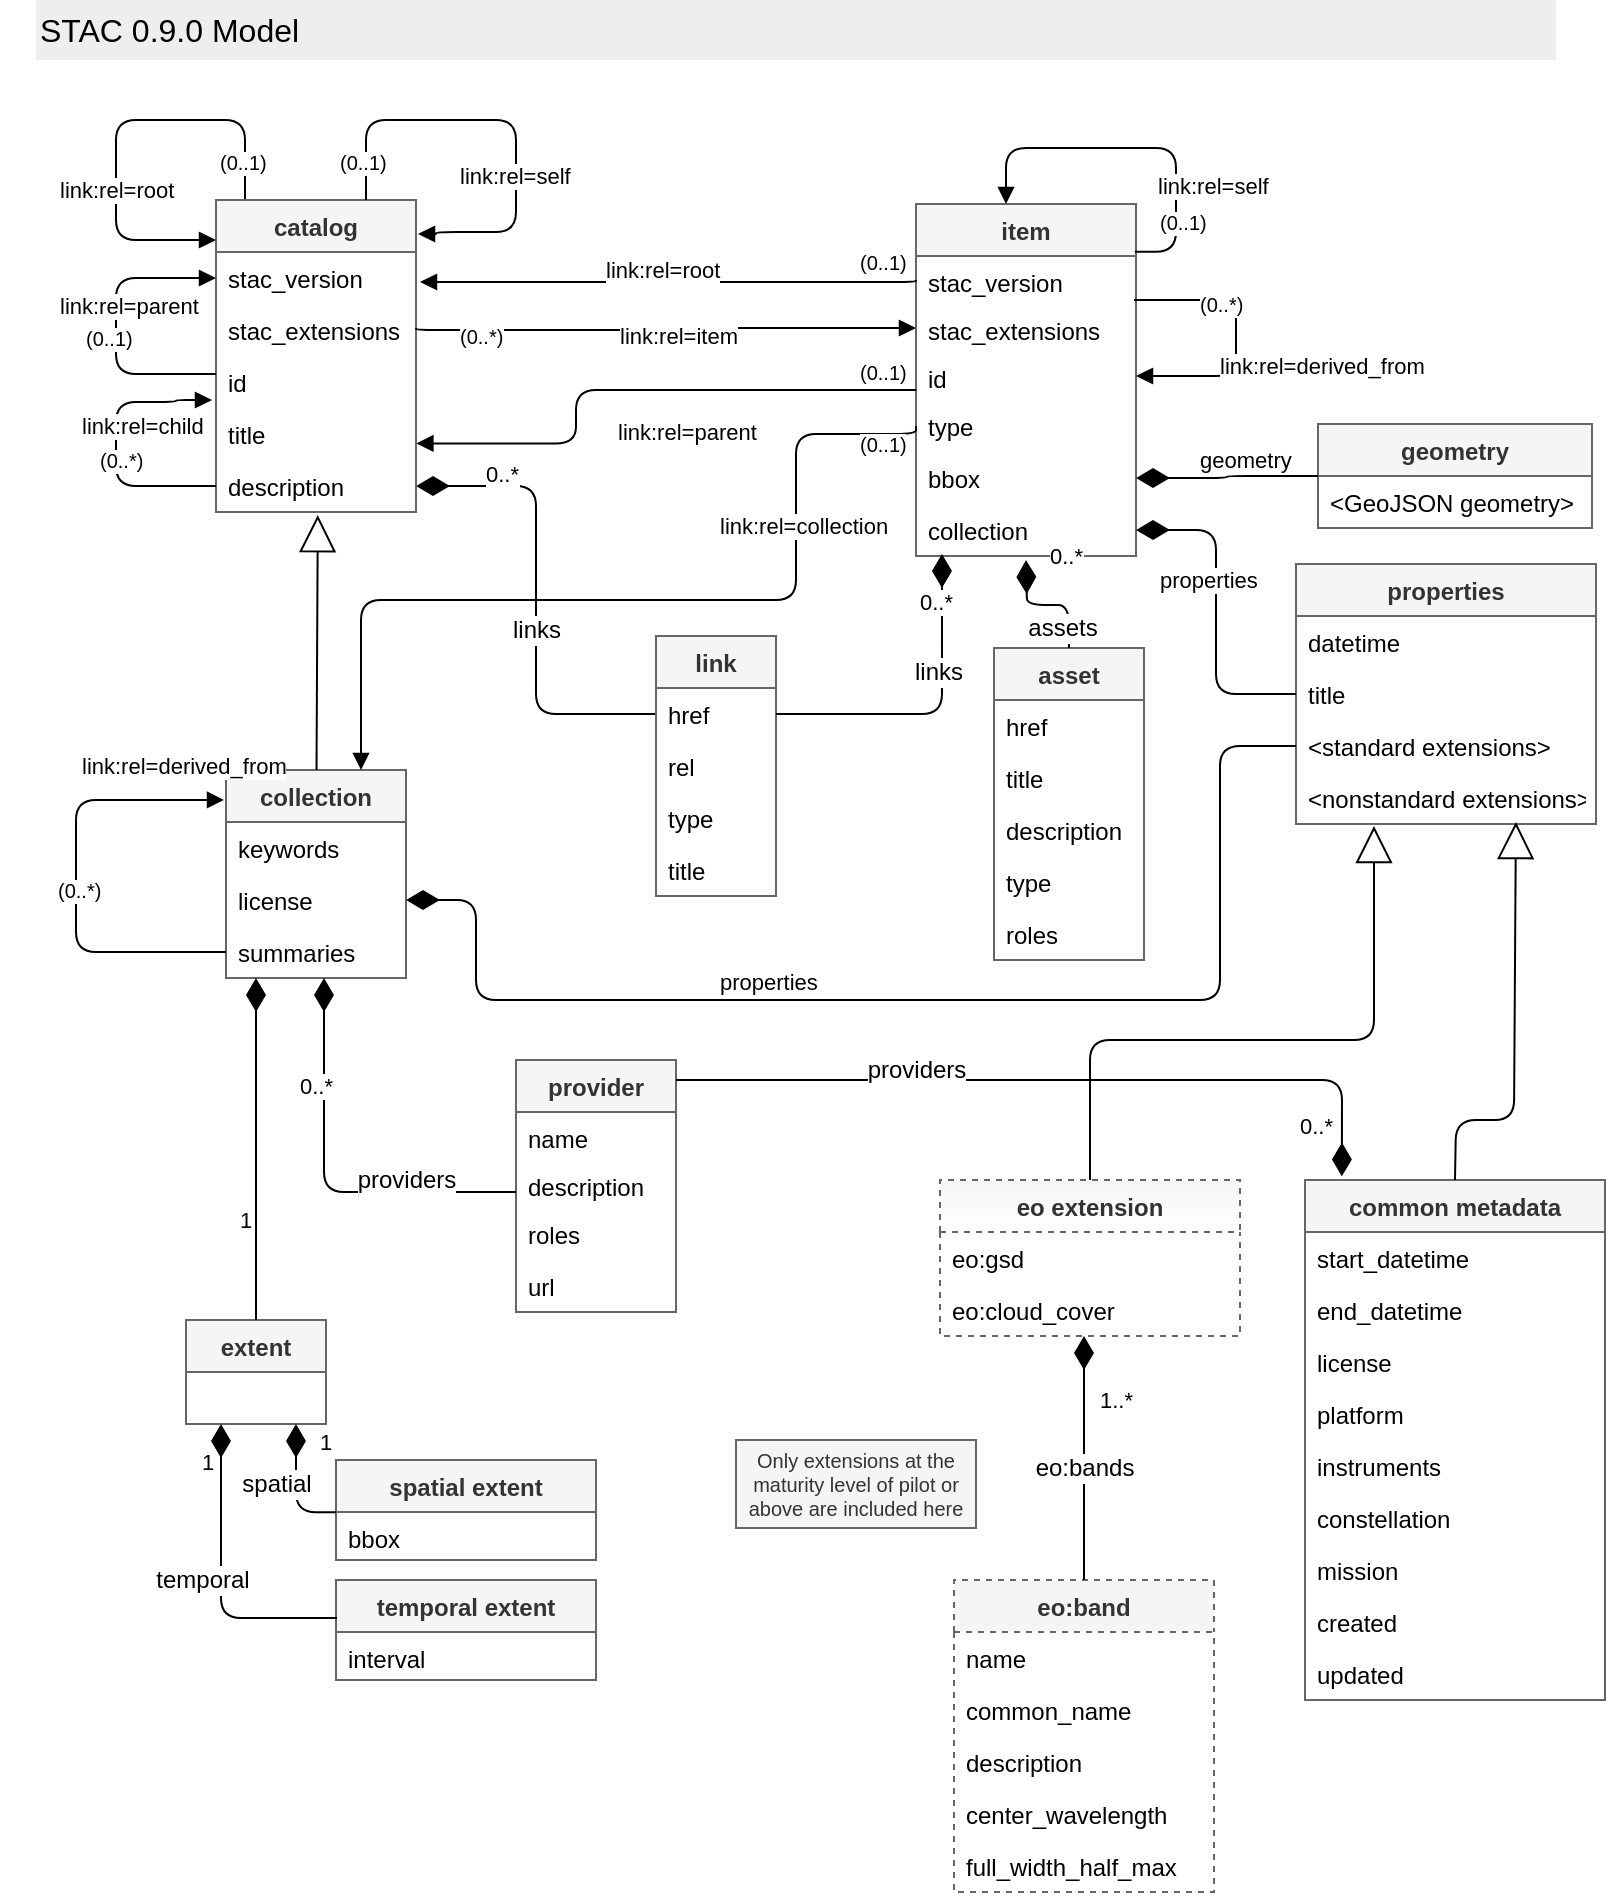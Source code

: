 <mxfile version="12.6.5" type="device"><diagram id="TgNYBds_Jc586sA2aelI" name="STAC 0.7.0"><mxGraphModel dx="754" dy="488" grid="1" gridSize="10" guides="1" tooltips="1" connect="1" arrows="1" fold="1" page="1" pageScale="1" pageWidth="850" pageHeight="1100" math="0" shadow="0"><root><mxCell id="0"/><mxCell id="1" parent="0"/><mxCell id="HuIY_T6q2gdL-3AHE3MU-117" value="0..*" style="endArrow=none;html=1;endSize=12;startArrow=diamondThin;startSize=14;startFill=1;edgeStyle=orthogonalEdgeStyle;align=left;verticalAlign=bottom;entryX=0;entryY=0.5;entryDx=0;entryDy=0;endFill=0;" parent="1" source="HuIY_T6q2gdL-3AHE3MU-6" target="HuIY_T6q2gdL-3AHE3MU-25" edge="1"><mxGeometry x="-0.721" y="-3" relative="1" as="geometry"><mxPoint x="230.0" y="309" as="sourcePoint"/><mxPoint x="460.238" y="433.19" as="targetPoint"/><mxPoint as="offset"/></mxGeometry></mxCell><mxCell id="HuIY_T6q2gdL-3AHE3MU-118" value="links" style="text;html=1;resizable=0;points=[];align=center;verticalAlign=middle;labelBackgroundColor=#ffffff;" parent="HuIY_T6q2gdL-3AHE3MU-117" vertex="1" connectable="0"><mxGeometry x="0.052" y="-6" relative="1" as="geometry"><mxPoint x="6" y="9" as="offset"/></mxGeometry></mxCell><mxCell id="HuIY_T6q2gdL-3AHE3MU-1" value="catalog" style="swimlane;fontStyle=1;childLayout=stackLayout;horizontal=1;startSize=26;fillColor=#f5f5f5;horizontalStack=0;resizeParent=1;resizeParentMax=0;resizeLast=0;collapsible=1;marginBottom=0;strokeColor=#666666;fontColor=#333333;" parent="1" vertex="1"><mxGeometry x="130" y="140" width="100" height="156" as="geometry"/></mxCell><mxCell id="HuIY_T6q2gdL-3AHE3MU-2" value="stac_version&#10;&#10;" style="text;strokeColor=none;fillColor=none;align=left;verticalAlign=top;spacingLeft=4;spacingRight=4;overflow=hidden;rotatable=0;points=[[0,0.5],[1,0.5]];portConstraint=eastwest;" parent="HuIY_T6q2gdL-3AHE3MU-1" vertex="1"><mxGeometry y="26" width="100" height="26" as="geometry"/></mxCell><mxCell id="w-6F14PSl8d6ZXv00X2M-13" value="stac_extensions" style="text;strokeColor=none;fillColor=none;align=left;verticalAlign=top;spacingLeft=4;spacingRight=4;overflow=hidden;rotatable=0;points=[[0,0.5],[1,0.5]];portConstraint=eastwest;" parent="HuIY_T6q2gdL-3AHE3MU-1" vertex="1"><mxGeometry y="52" width="100" height="26" as="geometry"/></mxCell><mxCell id="HuIY_T6q2gdL-3AHE3MU-3" value="id" style="text;strokeColor=none;fillColor=none;align=left;verticalAlign=top;spacingLeft=4;spacingRight=4;overflow=hidden;rotatable=0;points=[[0,0.5],[1,0.5]];portConstraint=eastwest;" parent="HuIY_T6q2gdL-3AHE3MU-1" vertex="1"><mxGeometry y="78" width="100" height="26" as="geometry"/></mxCell><mxCell id="HuIY_T6q2gdL-3AHE3MU-5" value="title" style="text;strokeColor=none;fillColor=none;align=left;verticalAlign=top;spacingLeft=4;spacingRight=4;overflow=hidden;rotatable=0;points=[[0,0.5],[1,0.5]];portConstraint=eastwest;" parent="HuIY_T6q2gdL-3AHE3MU-1" vertex="1"><mxGeometry y="104" width="100" height="26" as="geometry"/></mxCell><mxCell id="HuIY_T6q2gdL-3AHE3MU-6" value="description" style="text;strokeColor=none;fillColor=none;align=left;verticalAlign=top;spacingLeft=4;spacingRight=4;overflow=hidden;rotatable=0;points=[[0,0.5],[1,0.5]];portConstraint=eastwest;" parent="HuIY_T6q2gdL-3AHE3MU-1" vertex="1"><mxGeometry y="130" width="100" height="26" as="geometry"/></mxCell><mxCell id="HuIY_T6q2gdL-3AHE3MU-95" value="link:rel=root" style="endArrow=block;endFill=1;html=1;edgeStyle=orthogonalEdgeStyle;align=left;verticalAlign=top;exitX=0.145;exitY=-0.003;exitDx=0;exitDy=0;exitPerimeter=0;" parent="HuIY_T6q2gdL-3AHE3MU-1" source="HuIY_T6q2gdL-3AHE3MU-1" edge="1"><mxGeometry x="0.178" y="-30" relative="1" as="geometry"><mxPoint x="454.833" y="204.667" as="sourcePoint"/><mxPoint y="20" as="targetPoint"/><Array as="points"><mxPoint x="15" y="-40"/><mxPoint x="-50" y="-40"/><mxPoint x="-50" y="20"/></Array><mxPoint as="offset"/></mxGeometry></mxCell><mxCell id="HuIY_T6q2gdL-3AHE3MU-96" value="(0..1)" style="resizable=0;html=1;align=left;verticalAlign=bottom;labelBackgroundColor=#ffffff;fontSize=10;" parent="HuIY_T6q2gdL-3AHE3MU-95" connectable="0" vertex="1"><mxGeometry x="-1" relative="1" as="geometry"><mxPoint x="-15" y="-10.5" as="offset"/></mxGeometry></mxCell><mxCell id="HuIY_T6q2gdL-3AHE3MU-100" value="link:rel=child" style="endArrow=block;endFill=1;html=1;edgeStyle=orthogonalEdgeStyle;align=left;verticalAlign=top;exitX=0;exitY=0.5;exitDx=0;exitDy=0;" parent="HuIY_T6q2gdL-3AHE3MU-1" source="HuIY_T6q2gdL-3AHE3MU-6" edge="1"><mxGeometry x="0.313" y="20" relative="1" as="geometry"><mxPoint x="-0.048" y="169" as="sourcePoint"/><mxPoint x="-2" y="100" as="targetPoint"/><Array as="points"><mxPoint x="-50" y="143"/><mxPoint x="-50" y="101"/><mxPoint x="-20" y="101"/></Array><mxPoint x="-20" y="19" as="offset"/></mxGeometry></mxCell><mxCell id="HuIY_T6q2gdL-3AHE3MU-101" value="(0..*)" style="resizable=0;html=1;align=left;verticalAlign=bottom;labelBackgroundColor=#ffffff;fontSize=10;" parent="HuIY_T6q2gdL-3AHE3MU-100" connectable="0" vertex="1"><mxGeometry x="-1" relative="1" as="geometry"><mxPoint x="-59.95" y="-4.81" as="offset"/></mxGeometry></mxCell><mxCell id="HuIY_T6q2gdL-3AHE3MU-102" value="link:rel=parent" style="endArrow=block;endFill=1;html=1;edgeStyle=orthogonalEdgeStyle;align=left;verticalAlign=top;entryX=0;entryY=0.5;entryDx=0;entryDy=0;" parent="HuIY_T6q2gdL-3AHE3MU-1" target="HuIY_T6q2gdL-3AHE3MU-2" edge="1"><mxGeometry x="0.311" y="30" relative="1" as="geometry"><mxPoint y="87" as="sourcePoint"/><mxPoint x="138.81" y="280" as="targetPoint"/><Array as="points"><mxPoint x="-3" y="87"/><mxPoint x="-50" y="87"/><mxPoint x="-50" y="39"/></Array><mxPoint as="offset"/></mxGeometry></mxCell><mxCell id="HuIY_T6q2gdL-3AHE3MU-103" value="(0..1)" style="resizable=0;html=1;align=left;verticalAlign=bottom;labelBackgroundColor=#ffffff;fontSize=10;" parent="HuIY_T6q2gdL-3AHE3MU-102" connectable="0" vertex="1"><mxGeometry x="-1" relative="1" as="geometry"><mxPoint x="-67" y="-9.1" as="offset"/></mxGeometry></mxCell><mxCell id="HuIY_T6q2gdL-3AHE3MU-7" value="item" style="swimlane;fontStyle=1;childLayout=stackLayout;horizontal=1;startSize=26;fillColor=#f5f5f5;horizontalStack=0;resizeParent=1;resizeParentMax=0;resizeLast=0;collapsible=1;marginBottom=0;strokeColor=#666666;fontColor=#333333;" parent="1" vertex="1"><mxGeometry x="480" y="142" width="110" height="176" as="geometry"><mxRectangle x="470" y="118" width="60" height="26" as="alternateBounds"/></mxGeometry></mxCell><mxCell id="HuIY_T6q2gdL-3AHE3MU-8" value="stac_version" style="text;strokeColor=none;fillColor=none;align=left;verticalAlign=top;spacingLeft=4;spacingRight=4;overflow=hidden;rotatable=0;points=[[0,0.5],[1,0.5]];portConstraint=eastwest;" parent="HuIY_T6q2gdL-3AHE3MU-7" vertex="1"><mxGeometry y="26" width="110" height="24" as="geometry"/></mxCell><mxCell id="w-6F14PSl8d6ZXv00X2M-2" value="stac_extensions" style="text;strokeColor=none;fillColor=none;align=left;verticalAlign=top;spacingLeft=4;spacingRight=4;overflow=hidden;rotatable=0;points=[[0,0.5],[1,0.5]];portConstraint=eastwest;" parent="HuIY_T6q2gdL-3AHE3MU-7" vertex="1"><mxGeometry y="50" width="110" height="24" as="geometry"/></mxCell><mxCell id="w-6F14PSl8d6ZXv00X2M-1" value="id" style="text;strokeColor=none;fillColor=none;align=left;verticalAlign=top;spacingLeft=4;spacingRight=4;overflow=hidden;rotatable=0;points=[[0,0.5],[1,0.5]];portConstraint=eastwest;" parent="HuIY_T6q2gdL-3AHE3MU-7" vertex="1"><mxGeometry y="74" width="110" height="24" as="geometry"/></mxCell><mxCell id="HuIY_T6q2gdL-3AHE3MU-48" value="link:rel=self" style="endArrow=block;endFill=1;html=1;edgeStyle=orthogonalEdgeStyle;align=left;verticalAlign=top;exitX=0.995;exitY=-0.087;exitDx=0;exitDy=0;exitPerimeter=0;" parent="HuIY_T6q2gdL-3AHE3MU-7" source="HuIY_T6q2gdL-3AHE3MU-8" edge="1"><mxGeometry x="-0.107" y="6" relative="1" as="geometry"><mxPoint x="140" y="72" as="sourcePoint"/><mxPoint x="45" as="targetPoint"/><Array as="points"><mxPoint x="130" y="24"/><mxPoint x="130" y="-28"/><mxPoint x="45" y="-28"/></Array><mxPoint as="offset"/></mxGeometry></mxCell><mxCell id="HuIY_T6q2gdL-3AHE3MU-49" value="(0..1)" style="resizable=0;html=1;align=left;verticalAlign=bottom;labelBackgroundColor=#ffffff;fontSize=10;" parent="HuIY_T6q2gdL-3AHE3MU-48" connectable="0" vertex="1"><mxGeometry x="-1" relative="1" as="geometry"><mxPoint x="11" y="-6" as="offset"/></mxGeometry></mxCell><mxCell id="HuIY_T6q2gdL-3AHE3MU-9" value="type" style="text;strokeColor=none;fillColor=none;align=left;verticalAlign=top;spacingLeft=4;spacingRight=4;overflow=hidden;rotatable=0;points=[[0,0.5],[1,0.5]];portConstraint=eastwest;" parent="HuIY_T6q2gdL-3AHE3MU-7" vertex="1"><mxGeometry y="98" width="110" height="26" as="geometry"/></mxCell><mxCell id="HuIY_T6q2gdL-3AHE3MU-11" value="bbox" style="text;strokeColor=none;fillColor=none;align=left;verticalAlign=top;spacingLeft=4;spacingRight=4;overflow=hidden;rotatable=0;points=[[0,0.5],[1,0.5]];portConstraint=eastwest;" parent="HuIY_T6q2gdL-3AHE3MU-7" vertex="1"><mxGeometry y="124" width="110" height="26" as="geometry"/></mxCell><mxCell id="HuIY_T6q2gdL-3AHE3MU-10" value="collection" style="text;strokeColor=none;fillColor=none;align=left;verticalAlign=top;spacingLeft=4;spacingRight=4;overflow=hidden;rotatable=0;points=[[0,0.5],[1,0.5]];portConstraint=eastwest;" parent="HuIY_T6q2gdL-3AHE3MU-7" vertex="1"><mxGeometry y="150" width="110" height="26" as="geometry"/></mxCell><mxCell id="HuIY_T6q2gdL-3AHE3MU-62" value="link:rel=derived_from" style="endArrow=block;endFill=1;html=1;edgeStyle=orthogonalEdgeStyle;align=left;verticalAlign=top;entryX=1;entryY=0.5;entryDx=0;entryDy=0;" parent="HuIY_T6q2gdL-3AHE3MU-7" target="w-6F14PSl8d6ZXv00X2M-1" edge="1"><mxGeometry x="0.022" y="-10" relative="1" as="geometry"><mxPoint x="109" y="48" as="sourcePoint"/><mxPoint x="110" y="115" as="targetPoint"/><Array as="points"><mxPoint x="160" y="48"/><mxPoint x="160" y="86"/></Array><mxPoint as="offset"/></mxGeometry></mxCell><mxCell id="HuIY_T6q2gdL-3AHE3MU-63" value="(0..*)" style="resizable=0;html=1;align=left;verticalAlign=bottom;labelBackgroundColor=#ffffff;fontSize=10;" parent="HuIY_T6q2gdL-3AHE3MU-62" connectable="0" vertex="1"><mxGeometry x="-1" relative="1" as="geometry"><mxPoint x="31" y="10" as="offset"/></mxGeometry></mxCell><mxCell id="HuIY_T6q2gdL-3AHE3MU-18" value="collection" style="swimlane;fontStyle=1;childLayout=stackLayout;horizontal=1;startSize=26;fillColor=#f5f5f5;horizontalStack=0;resizeParent=1;resizeParentMax=0;resizeLast=0;collapsible=1;marginBottom=0;strokeColor=#666666;fontColor=#333333;" parent="1" vertex="1"><mxGeometry x="135" y="425" width="90" height="104" as="geometry"/></mxCell><mxCell id="HuIY_T6q2gdL-3AHE3MU-19" value="keywords" style="text;strokeColor=none;fillColor=none;align=left;verticalAlign=top;spacingLeft=4;spacingRight=4;overflow=hidden;rotatable=0;points=[[0,0.5],[1,0.5]];portConstraint=eastwest;" parent="HuIY_T6q2gdL-3AHE3MU-18" vertex="1"><mxGeometry y="26" width="90" height="26" as="geometry"/></mxCell><mxCell id="HuIY_T6q2gdL-3AHE3MU-22" value="license" style="text;strokeColor=none;fillColor=none;align=left;verticalAlign=top;spacingLeft=4;spacingRight=4;overflow=hidden;rotatable=0;points=[[0,0.5],[1,0.5]];portConstraint=eastwest;" parent="HuIY_T6q2gdL-3AHE3MU-18" vertex="1"><mxGeometry y="52" width="90" height="26" as="geometry"/></mxCell><mxCell id="HuIY_T6q2gdL-3AHE3MU-131" value="link:rel=derived_from" style="endArrow=block;endFill=1;html=1;edgeStyle=orthogonalEdgeStyle;align=left;verticalAlign=top;entryX=-0.011;entryY=0.144;entryDx=0;entryDy=0;entryPerimeter=0;" parent="HuIY_T6q2gdL-3AHE3MU-18" target="HuIY_T6q2gdL-3AHE3MU-18" edge="1"><mxGeometry x="0.341" y="-41" relative="1" as="geometry"><mxPoint x="-1" y="91" as="sourcePoint"/><mxPoint x="-75" y="-35" as="targetPoint"/><Array as="points"><mxPoint y="91"/><mxPoint x="-75" y="91"/><mxPoint x="-75" y="15"/></Array><mxPoint x="-40" y="-31" as="offset"/></mxGeometry></mxCell><mxCell id="HuIY_T6q2gdL-3AHE3MU-132" value="(0..*)" style="resizable=0;html=1;align=left;verticalAlign=bottom;labelBackgroundColor=#ffffff;fontSize=10;" parent="HuIY_T6q2gdL-3AHE3MU-131" connectable="0" vertex="1"><mxGeometry x="-1" relative="1" as="geometry"><mxPoint x="-85" y="-22.2" as="offset"/></mxGeometry></mxCell><mxCell id="HuIY_T6q2gdL-3AHE3MU-20" value="summaries" style="text;strokeColor=none;fillColor=none;align=left;verticalAlign=top;spacingLeft=4;spacingRight=4;overflow=hidden;rotatable=0;points=[[0,0.5],[1,0.5]];portConstraint=eastwest;" parent="HuIY_T6q2gdL-3AHE3MU-18" vertex="1"><mxGeometry y="78" width="90" height="26" as="geometry"/></mxCell><mxCell id="HuIY_T6q2gdL-3AHE3MU-23" value="link" style="swimlane;fontStyle=1;childLayout=stackLayout;horizontal=1;startSize=26;fillColor=#f5f5f5;horizontalStack=0;resizeParent=1;resizeParentMax=0;resizeLast=0;collapsible=1;marginBottom=0;strokeColor=#666666;fontColor=#333333;" parent="1" vertex="1"><mxGeometry x="350" y="358" width="60" height="130" as="geometry"/></mxCell><mxCell id="HuIY_T6q2gdL-3AHE3MU-25" value="href" style="text;strokeColor=none;fillColor=none;align=left;verticalAlign=top;spacingLeft=4;spacingRight=4;overflow=hidden;rotatable=0;points=[[0,0.5],[1,0.5]];portConstraint=eastwest;" parent="HuIY_T6q2gdL-3AHE3MU-23" vertex="1"><mxGeometry y="26" width="60" height="26" as="geometry"/></mxCell><mxCell id="HuIY_T6q2gdL-3AHE3MU-24" value="rel" style="text;strokeColor=none;fillColor=none;align=left;verticalAlign=top;spacingLeft=4;spacingRight=4;overflow=hidden;rotatable=0;points=[[0,0.5],[1,0.5]];portConstraint=eastwest;" parent="HuIY_T6q2gdL-3AHE3MU-23" vertex="1"><mxGeometry y="52" width="60" height="26" as="geometry"/></mxCell><mxCell id="HuIY_T6q2gdL-3AHE3MU-26" value="type" style="text;strokeColor=none;fillColor=none;align=left;verticalAlign=top;spacingLeft=4;spacingRight=4;overflow=hidden;rotatable=0;points=[[0,0.5],[1,0.5]];portConstraint=eastwest;" parent="HuIY_T6q2gdL-3AHE3MU-23" vertex="1"><mxGeometry y="78" width="60" height="26" as="geometry"/></mxCell><mxCell id="HuIY_T6q2gdL-3AHE3MU-27" value="title" style="text;strokeColor=none;fillColor=none;align=left;verticalAlign=top;spacingLeft=4;spacingRight=4;overflow=hidden;rotatable=0;points=[[0,0.5],[1,0.5]];portConstraint=eastwest;" parent="HuIY_T6q2gdL-3AHE3MU-23" vertex="1"><mxGeometry y="104" width="60" height="26" as="geometry"/></mxCell><mxCell id="HuIY_T6q2gdL-3AHE3MU-28" value="geometry" style="swimlane;fontStyle=1;childLayout=stackLayout;horizontal=1;startSize=26;fillColor=#f5f5f5;horizontalStack=0;resizeParent=1;resizeParentMax=0;resizeLast=0;collapsible=1;marginBottom=0;strokeColor=#666666;fontColor=#333333;" parent="1" vertex="1"><mxGeometry x="681" y="252" width="137" height="52" as="geometry"/></mxCell><mxCell id="HuIY_T6q2gdL-3AHE3MU-29" value="&lt;GeoJSON geometry&gt;" style="text;strokeColor=none;fillColor=none;align=left;verticalAlign=top;spacingLeft=4;spacingRight=4;overflow=hidden;rotatable=0;points=[[0,0.5],[1,0.5]];portConstraint=eastwest;" parent="HuIY_T6q2gdL-3AHE3MU-28" vertex="1"><mxGeometry y="26" width="137" height="26" as="geometry"/></mxCell><mxCell id="HuIY_T6q2gdL-3AHE3MU-37" value="properties" style="swimlane;fontStyle=1;childLayout=stackLayout;horizontal=1;startSize=26;fillColor=#f5f5f5;horizontalStack=0;resizeParent=1;resizeParentMax=0;resizeLast=0;collapsible=1;marginBottom=0;strokeColor=#666666;fontColor=#333333;spacing=2;" parent="1" vertex="1"><mxGeometry x="670" y="322" width="150" height="130" as="geometry"/></mxCell><mxCell id="HuIY_T6q2gdL-3AHE3MU-38" value="datetime" style="text;strokeColor=none;fillColor=none;align=left;verticalAlign=top;spacingLeft=4;spacingRight=4;overflow=hidden;rotatable=0;points=[[0,0.5],[1,0.5]];portConstraint=eastwest;spacing=2;" parent="HuIY_T6q2gdL-3AHE3MU-37" vertex="1"><mxGeometry y="26" width="150" height="26" as="geometry"/></mxCell><mxCell id="HuIY_T6q2gdL-3AHE3MU-39" value="title" style="text;strokeColor=none;fillColor=none;align=left;verticalAlign=top;spacingLeft=4;spacingRight=4;overflow=hidden;rotatable=0;points=[[0,0.5],[1,0.5]];portConstraint=eastwest;" parent="HuIY_T6q2gdL-3AHE3MU-37" vertex="1"><mxGeometry y="52" width="150" height="26" as="geometry"/></mxCell><mxCell id="HuIY_T6q2gdL-3AHE3MU-40" value="&lt;standard extensions&gt;" style="text;strokeColor=none;fillColor=none;align=left;verticalAlign=top;spacingLeft=4;spacingRight=4;overflow=hidden;rotatable=0;points=[[0,0.5],[1,0.5]];portConstraint=eastwest;" parent="HuIY_T6q2gdL-3AHE3MU-37" vertex="1"><mxGeometry y="78" width="150" height="26" as="geometry"/></mxCell><mxCell id="HuIY_T6q2gdL-3AHE3MU-41" value="&lt;nonstandard extensions&gt;" style="text;strokeColor=none;fillColor=none;align=left;verticalAlign=top;spacingLeft=4;spacingRight=4;overflow=hidden;rotatable=0;points=[[0,0.5],[1,0.5]];portConstraint=eastwest;" parent="HuIY_T6q2gdL-3AHE3MU-37" vertex="1"><mxGeometry y="104" width="150" height="26" as="geometry"/></mxCell><mxCell id="HuIY_T6q2gdL-3AHE3MU-51" value="geometry" style="endArrow=none;html=1;endSize=12;startArrow=diamondThin;startSize=14;startFill=1;edgeStyle=orthogonalEdgeStyle;align=left;verticalAlign=bottom;endFill=0;exitX=1;exitY=0.5;exitDx=0;exitDy=0;" parent="1" source="HuIY_T6q2gdL-3AHE3MU-11" target="HuIY_T6q2gdL-3AHE3MU-28" edge="1"><mxGeometry x="-0.361" relative="1" as="geometry"><mxPoint x="610" y="340" as="sourcePoint"/><mxPoint x="560" y="310" as="targetPoint"/><mxPoint as="offset"/></mxGeometry></mxCell><mxCell id="HuIY_T6q2gdL-3AHE3MU-52" value="properties" style="endArrow=none;html=1;endSize=12;startArrow=diamondThin;startSize=14;startFill=1;edgeStyle=orthogonalEdgeStyle;align=left;verticalAlign=bottom;entryX=0;entryY=0.5;entryDx=0;entryDy=0;endFill=0;" parent="1" source="HuIY_T6q2gdL-3AHE3MU-10" target="HuIY_T6q2gdL-3AHE3MU-39" edge="1"><mxGeometry x="-0.094" y="-30" relative="1" as="geometry"><mxPoint x="540" y="400" as="sourcePoint"/><mxPoint x="640.143" y="442" as="targetPoint"/><mxPoint as="offset"/></mxGeometry></mxCell><mxCell id="HuIY_T6q2gdL-3AHE3MU-53" value="0..*" style="endArrow=none;html=1;endSize=12;startArrow=diamondThin;startSize=14;startFill=1;edgeStyle=orthogonalEdgeStyle;align=left;verticalAlign=bottom;entryX=1;entryY=0.5;entryDx=0;entryDy=0;endFill=0;exitX=0.118;exitY=0.962;exitDx=0;exitDy=0;exitPerimeter=0;" parent="1" source="HuIY_T6q2gdL-3AHE3MU-10" target="HuIY_T6q2gdL-3AHE3MU-25" edge="1"><mxGeometry x="-0.595" y="-13" relative="1" as="geometry"><mxPoint x="500" y="380" as="sourcePoint"/><mxPoint x="540.143" y="738.714" as="targetPoint"/><mxPoint as="offset"/></mxGeometry></mxCell><mxCell id="HuIY_T6q2gdL-3AHE3MU-54" value="links" style="text;html=1;resizable=0;points=[];align=center;verticalAlign=middle;labelBackgroundColor=#ffffff;" parent="HuIY_T6q2gdL-3AHE3MU-53" vertex="1" connectable="0"><mxGeometry x="0.052" y="-6" relative="1" as="geometry"><mxPoint x="3" y="-15" as="offset"/></mxGeometry></mxCell><mxCell id="HuIY_T6q2gdL-3AHE3MU-55" value="asset" style="swimlane;fontStyle=1;childLayout=stackLayout;horizontal=1;startSize=26;fillColor=#f5f5f5;horizontalStack=0;resizeParent=1;resizeParentMax=0;resizeLast=0;collapsible=1;marginBottom=0;strokeColor=#666666;fontColor=#333333;" parent="1" vertex="1"><mxGeometry x="519" y="364" width="75" height="156" as="geometry"/></mxCell><mxCell id="HuIY_T6q2gdL-3AHE3MU-56" value="href" style="text;strokeColor=none;fillColor=none;align=left;verticalAlign=top;spacingLeft=4;spacingRight=4;overflow=hidden;rotatable=0;points=[[0,0.5],[1,0.5]];portConstraint=eastwest;" parent="HuIY_T6q2gdL-3AHE3MU-55" vertex="1"><mxGeometry y="26" width="75" height="26" as="geometry"/></mxCell><mxCell id="HuIY_T6q2gdL-3AHE3MU-58" value="title" style="text;strokeColor=none;fillColor=none;align=left;verticalAlign=top;spacingLeft=4;spacingRight=4;overflow=hidden;rotatable=0;points=[[0,0.5],[1,0.5]];portConstraint=eastwest;" parent="HuIY_T6q2gdL-3AHE3MU-55" vertex="1"><mxGeometry y="52" width="75" height="26" as="geometry"/></mxCell><mxCell id="HuIY_T6q2gdL-3AHE3MU-57" value="description" style="text;strokeColor=none;fillColor=none;align=left;verticalAlign=top;spacingLeft=4;spacingRight=4;overflow=hidden;rotatable=0;points=[[0,0.5],[1,0.5]];portConstraint=eastwest;" parent="HuIY_T6q2gdL-3AHE3MU-55" vertex="1"><mxGeometry y="78" width="75" height="26" as="geometry"/></mxCell><mxCell id="2O_Iisf177nRd3odAzo--13" value="type" style="text;strokeColor=none;fillColor=none;align=left;verticalAlign=top;spacingLeft=4;spacingRight=4;overflow=hidden;rotatable=0;points=[[0,0.5],[1,0.5]];portConstraint=eastwest;" parent="HuIY_T6q2gdL-3AHE3MU-55" vertex="1"><mxGeometry y="104" width="75" height="26" as="geometry"/></mxCell><mxCell id="2O_Iisf177nRd3odAzo--20" value="roles" style="text;strokeColor=none;fillColor=none;align=left;verticalAlign=top;spacingLeft=4;spacingRight=4;overflow=hidden;rotatable=0;points=[[0,0.5],[1,0.5]];portConstraint=eastwest;" parent="HuIY_T6q2gdL-3AHE3MU-55" vertex="1"><mxGeometry y="130" width="75" height="26" as="geometry"/></mxCell><mxCell id="HuIY_T6q2gdL-3AHE3MU-60" value="0..*" style="endArrow=none;html=1;endSize=12;startArrow=diamondThin;startSize=14;startFill=1;edgeStyle=orthogonalEdgeStyle;align=left;verticalAlign=bottom;entryX=0.5;entryY=0;entryDx=0;entryDy=0;endFill=0;" parent="1" target="HuIY_T6q2gdL-3AHE3MU-55" edge="1"><mxGeometry x="0.004" y="14" relative="1" as="geometry"><mxPoint x="535" y="320" as="sourcePoint"/><mxPoint x="390" y="439" as="targetPoint"/><mxPoint y="-2" as="offset"/></mxGeometry></mxCell><mxCell id="HuIY_T6q2gdL-3AHE3MU-61" value="assets" style="text;html=1;resizable=0;points=[];align=center;verticalAlign=middle;labelBackgroundColor=#ffffff;" parent="HuIY_T6q2gdL-3AHE3MU-60" vertex="1" connectable="0"><mxGeometry x="0.052" y="-6" relative="1" as="geometry"><mxPoint x="5.84" y="5.19" as="offset"/></mxGeometry></mxCell><mxCell id="HuIY_T6q2gdL-3AHE3MU-64" value="Only extensions at the maturity level of pilot or above are included here" style="rounded=0;whiteSpace=wrap;html=1;fillColor=#f5f5f5;strokeColor=#666666;fontSize=10;fontColor=#333333;" parent="1" vertex="1"><mxGeometry x="390" y="760" width="120" height="44" as="geometry"/></mxCell><mxCell id="HuIY_T6q2gdL-3AHE3MU-70" value="eo extension" style="swimlane;fontStyle=1;childLayout=stackLayout;horizontal=1;startSize=26;fillColor=#f5f5f5;horizontalStack=0;resizeParent=1;resizeParentMax=0;resizeLast=0;collapsible=1;marginBottom=0;strokeColor=#666666;fontColor=#333333;spacing=2;gradientColor=#ffffff;dashed=1;" parent="1" vertex="1"><mxGeometry x="492" y="630" width="150" height="78" as="geometry"/></mxCell><mxCell id="HuIY_T6q2gdL-3AHE3MU-72" value="eo:gsd" style="text;strokeColor=none;fillColor=none;align=left;verticalAlign=top;spacingLeft=4;spacingRight=4;overflow=hidden;rotatable=0;points=[[0,0.5],[1,0.5]];portConstraint=eastwest;" parent="HuIY_T6q2gdL-3AHE3MU-70" vertex="1"><mxGeometry y="26" width="150" height="26" as="geometry"/></mxCell><mxCell id="HuIY_T6q2gdL-3AHE3MU-76" value="eo:cloud_cover" style="text;strokeColor=none;fillColor=none;align=left;verticalAlign=top;spacingLeft=4;spacingRight=4;overflow=hidden;rotatable=0;points=[[0,0.5],[1,0.5]];portConstraint=eastwest;" parent="HuIY_T6q2gdL-3AHE3MU-70" vertex="1"><mxGeometry y="52" width="150" height="26" as="geometry"/></mxCell><mxCell id="HuIY_T6q2gdL-3AHE3MU-83" value="" style="endArrow=block;endSize=16;endFill=0;html=1;fontSize=10;exitX=0.5;exitY=0;exitDx=0;exitDy=0;entryX=0.26;entryY=1.038;entryDx=0;entryDy=0;entryPerimeter=0;" parent="1" source="HuIY_T6q2gdL-3AHE3MU-70" target="HuIY_T6q2gdL-3AHE3MU-41" edge="1"><mxGeometry width="160" relative="1" as="geometry"><mxPoint x="390" y="737" as="sourcePoint"/><mxPoint x="550" y="737" as="targetPoint"/><Array as="points"><mxPoint x="567" y="560"/><mxPoint x="640" y="560"/><mxPoint x="709" y="560"/></Array></mxGeometry></mxCell><mxCell id="HuIY_T6q2gdL-3AHE3MU-85" value="eo:band" style="swimlane;fontStyle=1;childLayout=stackLayout;horizontal=1;startSize=26;fillColor=#f5f5f5;horizontalStack=0;resizeParent=1;resizeParentMax=0;resizeLast=0;collapsible=1;marginBottom=0;strokeColor=#666666;fontColor=#333333;dashed=1;" parent="1" vertex="1"><mxGeometry x="499" y="830" width="130" height="156" as="geometry"/></mxCell><mxCell id="HuIY_T6q2gdL-3AHE3MU-86" value="name" style="text;strokeColor=none;fillColor=none;align=left;verticalAlign=top;spacingLeft=4;spacingRight=4;overflow=hidden;rotatable=0;points=[[0,0.5],[1,0.5]];portConstraint=eastwest;" parent="HuIY_T6q2gdL-3AHE3MU-85" vertex="1"><mxGeometry y="26" width="130" height="26" as="geometry"/></mxCell><mxCell id="HuIY_T6q2gdL-3AHE3MU-87" value="common_name" style="text;strokeColor=none;fillColor=none;align=left;verticalAlign=top;spacingLeft=4;spacingRight=4;overflow=hidden;rotatable=0;points=[[0,0.5],[1,0.5]];portConstraint=eastwest;" parent="HuIY_T6q2gdL-3AHE3MU-85" vertex="1"><mxGeometry y="52" width="130" height="26" as="geometry"/></mxCell><mxCell id="HuIY_T6q2gdL-3AHE3MU-88" value="description" style="text;strokeColor=none;fillColor=none;align=left;verticalAlign=top;spacingLeft=4;spacingRight=4;overflow=hidden;rotatable=0;points=[[0,0.5],[1,0.5]];portConstraint=eastwest;" parent="HuIY_T6q2gdL-3AHE3MU-85" vertex="1"><mxGeometry y="78" width="130" height="26" as="geometry"/></mxCell><mxCell id="HuIY_T6q2gdL-3AHE3MU-90" value="center_wavelength" style="text;strokeColor=none;fillColor=none;align=left;verticalAlign=top;spacingLeft=4;spacingRight=4;overflow=hidden;rotatable=0;points=[[0,0.5],[1,0.5]];portConstraint=eastwest;" parent="HuIY_T6q2gdL-3AHE3MU-85" vertex="1"><mxGeometry y="104" width="130" height="26" as="geometry"/></mxCell><mxCell id="HuIY_T6q2gdL-3AHE3MU-91" value="full_width_half_max" style="text;strokeColor=none;fillColor=none;align=left;verticalAlign=top;spacingLeft=4;spacingRight=4;overflow=hidden;rotatable=0;points=[[0,0.5],[1,0.5]];portConstraint=eastwest;" parent="HuIY_T6q2gdL-3AHE3MU-85" vertex="1"><mxGeometry y="130" width="130" height="26" as="geometry"/></mxCell><mxCell id="HuIY_T6q2gdL-3AHE3MU-92" value="STAC 0.9.0 Model" style="rounded=0;whiteSpace=wrap;html=1;fontSize=16;fillColor=#eeeeee;strokeColor=none;fontStyle=0;align=left;" parent="1" vertex="1"><mxGeometry x="40" y="40" width="760" height="30" as="geometry"/></mxCell><mxCell id="HuIY_T6q2gdL-3AHE3MU-93" value="1..*" style="endArrow=none;html=1;endSize=12;startArrow=diamondThin;startSize=14;startFill=1;edgeStyle=orthogonalEdgeStyle;align=left;verticalAlign=bottom;endFill=0;entryX=0.5;entryY=0;entryDx=0;entryDy=0;exitX=0.48;exitY=1;exitDx=0;exitDy=0;exitPerimeter=0;" parent="1" source="HuIY_T6q2gdL-3AHE3MU-76" target="HuIY_T6q2gdL-3AHE3MU-85" edge="1"><mxGeometry x="0.167" y="31" relative="1" as="geometry"><mxPoint x="340" y="917" as="sourcePoint"/><mxPoint x="510" y="1097" as="targetPoint"/><Array as="points"><mxPoint x="564" y="790"/><mxPoint x="564" y="790"/></Array><mxPoint x="-25" y="-30" as="offset"/></mxGeometry></mxCell><mxCell id="HuIY_T6q2gdL-3AHE3MU-94" value="eo:bands" style="text;html=1;resizable=0;points=[];align=center;verticalAlign=middle;labelBackgroundColor=#ffffff;" parent="HuIY_T6q2gdL-3AHE3MU-93" vertex="1" connectable="0"><mxGeometry x="0.052" y="-6" relative="1" as="geometry"><mxPoint x="6" y="1.33" as="offset"/></mxGeometry></mxCell><mxCell id="HuIY_T6q2gdL-3AHE3MU-98" value="link:rel=self" style="endArrow=block;endFill=1;html=1;edgeStyle=orthogonalEdgeStyle;align=left;verticalAlign=top;exitX=0.75;exitY=0;exitDx=0;exitDy=0;" parent="1" source="HuIY_T6q2gdL-3AHE3MU-1" edge="1"><mxGeometry x="0.178" y="-30" relative="1" as="geometry"><mxPoint x="305" y="290" as="sourcePoint"/><mxPoint x="231" y="157" as="targetPoint"/><Array as="points"><mxPoint x="205" y="100"/><mxPoint x="280" y="100"/><mxPoint x="280" y="156"/><mxPoint x="240" y="156"/><mxPoint x="240" y="157"/></Array><mxPoint as="offset"/></mxGeometry></mxCell><mxCell id="HuIY_T6q2gdL-3AHE3MU-99" value="(0..1)" style="resizable=0;html=1;align=left;verticalAlign=bottom;labelBackgroundColor=#ffffff;fontSize=10;" parent="HuIY_T6q2gdL-3AHE3MU-98" connectable="0" vertex="1"><mxGeometry x="-1" relative="1" as="geometry"><mxPoint x="-15" y="-10.5" as="offset"/></mxGeometry></mxCell><mxCell id="HuIY_T6q2gdL-3AHE3MU-105" value="" style="endArrow=block;endSize=16;endFill=0;html=1;fontSize=10;entryX=0.509;entryY=1.06;entryDx=0;entryDy=0;entryPerimeter=0;" parent="1" source="HuIY_T6q2gdL-3AHE3MU-18" target="HuIY_T6q2gdL-3AHE3MU-6" edge="1"><mxGeometry width="160" relative="1" as="geometry"><mxPoint x="200" y="370" as="sourcePoint"/><mxPoint x="181" y="324.002" as="targetPoint"/><Array as="points"/></mxGeometry></mxCell><mxCell id="HuIY_T6q2gdL-3AHE3MU-107" value="link:rel=root" style="endArrow=block;endFill=1;html=1;edgeStyle=orthogonalEdgeStyle;align=left;verticalAlign=top;exitX=0;exitY=0.5;exitDx=0;exitDy=0;" parent="1" source="HuIY_T6q2gdL-3AHE3MU-8" edge="1"><mxGeometry x="0.429" y="-27" relative="1" as="geometry"><mxPoint x="478" y="182" as="sourcePoint"/><mxPoint x="232" y="181" as="targetPoint"/><Array as="points"><mxPoint x="480" y="181"/></Array><mxPoint x="20" y="8" as="offset"/></mxGeometry></mxCell><mxCell id="HuIY_T6q2gdL-3AHE3MU-108" value="(0..1)" style="resizable=0;html=1;align=left;verticalAlign=bottom;labelBackgroundColor=#ffffff;fontSize=10;" parent="HuIY_T6q2gdL-3AHE3MU-107" connectable="0" vertex="1"><mxGeometry x="-1" relative="1" as="geometry"><mxPoint x="-30" y="-1" as="offset"/></mxGeometry></mxCell><mxCell id="HuIY_T6q2gdL-3AHE3MU-111" value="link:rel=item" style="endArrow=block;endFill=1;html=1;edgeStyle=orthogonalEdgeStyle;align=left;verticalAlign=top;" parent="1" edge="1"><mxGeometry x="0.007" y="28" relative="1" as="geometry"><mxPoint x="230" y="204" as="sourcePoint"/><mxPoint x="480" y="204" as="targetPoint"/><Array as="points"><mxPoint x="375" y="205"/><mxPoint x="375" y="204"/></Array><mxPoint x="-26" y="18" as="offset"/></mxGeometry></mxCell><mxCell id="HuIY_T6q2gdL-3AHE3MU-112" value="(0..*)" style="resizable=0;html=1;align=left;verticalAlign=bottom;labelBackgroundColor=#ffffff;fontSize=10;" parent="HuIY_T6q2gdL-3AHE3MU-111" connectable="0" vertex="1"><mxGeometry x="-1" relative="1" as="geometry"><mxPoint x="20" y="12" as="offset"/></mxGeometry></mxCell><mxCell id="HuIY_T6q2gdL-3AHE3MU-113" value="link:rel=parent" style="endArrow=block;endFill=1;html=1;edgeStyle=orthogonalEdgeStyle;align=left;verticalAlign=top;exitX=0;exitY=0.5;exitDx=0;exitDy=0;entryX=1.002;entryY=0.681;entryDx=0;entryDy=0;entryPerimeter=0;" parent="1" target="HuIY_T6q2gdL-3AHE3MU-5" edge="1"><mxGeometry x="0.429" y="-27" relative="1" as="geometry"><mxPoint x="480.238" y="235.048" as="sourcePoint"/><mxPoint x="270.238" y="235.048" as="targetPoint"/><Array as="points"><mxPoint x="310" y="235"/></Array><mxPoint x="20" y="8" as="offset"/></mxGeometry></mxCell><mxCell id="HuIY_T6q2gdL-3AHE3MU-114" value="(0..1)" style="resizable=0;html=1;align=left;verticalAlign=bottom;labelBackgroundColor=#ffffff;fontSize=10;" parent="HuIY_T6q2gdL-3AHE3MU-113" connectable="0" vertex="1"><mxGeometry x="-1" relative="1" as="geometry"><mxPoint x="-30" y="-1" as="offset"/></mxGeometry></mxCell><mxCell id="HuIY_T6q2gdL-3AHE3MU-115" value="link:rel=collection" style="endArrow=block;endFill=1;html=1;edgeStyle=orthogonalEdgeStyle;align=left;verticalAlign=top;exitX=0;exitY=0.5;exitDx=0;exitDy=0;entryX=0.75;entryY=0;entryDx=0;entryDy=0;" parent="1" source="HuIY_T6q2gdL-3AHE3MU-9" target="HuIY_T6q2gdL-3AHE3MU-18" edge="1"><mxGeometry x="-0.568" y="-40" relative="1" as="geometry"><mxPoint x="490.238" y="245.095" as="sourcePoint"/><mxPoint x="250" y="400" as="targetPoint"/><Array as="points"><mxPoint x="480" y="257"/><mxPoint x="420" y="257"/><mxPoint x="420" y="340"/><mxPoint x="203" y="340"/></Array><mxPoint as="offset"/></mxGeometry></mxCell><mxCell id="HuIY_T6q2gdL-3AHE3MU-116" value="(0..1)" style="resizable=0;html=1;align=left;verticalAlign=bottom;labelBackgroundColor=#ffffff;fontSize=10;" parent="HuIY_T6q2gdL-3AHE3MU-115" connectable="0" vertex="1"><mxGeometry x="-1" relative="1" as="geometry"><mxPoint x="-30" y="17" as="offset"/></mxGeometry></mxCell><mxCell id="HuIY_T6q2gdL-3AHE3MU-119" value="extent" style="swimlane;fontStyle=1;childLayout=stackLayout;horizontal=1;startSize=26;fillColor=#f5f5f5;horizontalStack=0;resizeParent=1;resizeParentMax=0;resizeLast=0;collapsible=1;marginBottom=0;strokeColor=#666666;fontColor=#333333;" parent="1" vertex="1"><mxGeometry x="115" y="700" width="70" height="52" as="geometry"/></mxCell><mxCell id="HuIY_T6q2gdL-3AHE3MU-124" value="1" style="endArrow=none;html=1;endSize=12;startArrow=diamondThin;startSize=14;startFill=1;edgeStyle=orthogonalEdgeStyle;align=left;verticalAlign=bottom;entryX=0.5;entryY=0;entryDx=0;entryDy=0;endFill=0;" parent="1" source="HuIY_T6q2gdL-3AHE3MU-18" target="HuIY_T6q2gdL-3AHE3MU-119" edge="1"><mxGeometry x="0.515" y="-10" relative="1" as="geometry"><mxPoint x="70" y="750" as="sourcePoint"/><mxPoint x="640" y="500" as="targetPoint"/><Array as="points"><mxPoint x="150" y="700"/></Array><mxPoint as="offset"/></mxGeometry></mxCell><mxCell id="HuIY_T6q2gdL-3AHE3MU-125" value="provider" style="swimlane;fontStyle=1;childLayout=stackLayout;horizontal=1;startSize=26;fillColor=#f5f5f5;horizontalStack=0;resizeParent=1;resizeParentMax=0;resizeLast=0;collapsible=1;marginBottom=0;strokeColor=#666666;fontColor=#333333;" parent="1" vertex="1"><mxGeometry x="280" y="570" width="80" height="126" as="geometry"/></mxCell><mxCell id="HuIY_T6q2gdL-3AHE3MU-126" value="name" style="text;strokeColor=none;fillColor=none;align=left;verticalAlign=top;spacingLeft=4;spacingRight=4;overflow=hidden;rotatable=0;points=[[0,0.5],[1,0.5]];portConstraint=eastwest;" parent="HuIY_T6q2gdL-3AHE3MU-125" vertex="1"><mxGeometry y="26" width="80" height="24" as="geometry"/></mxCell><mxCell id="w-6F14PSl8d6ZXv00X2M-11" value="description" style="text;strokeColor=none;fillColor=none;align=left;verticalAlign=top;spacingLeft=4;spacingRight=4;overflow=hidden;rotatable=0;points=[[0,0.5],[1,0.5]];portConstraint=eastwest;" parent="HuIY_T6q2gdL-3AHE3MU-125" vertex="1"><mxGeometry y="50" width="80" height="24" as="geometry"/></mxCell><mxCell id="HuIY_T6q2gdL-3AHE3MU-128" value="roles" style="text;strokeColor=none;fillColor=none;align=left;verticalAlign=top;spacingLeft=4;spacingRight=4;overflow=hidden;rotatable=0;points=[[0,0.5],[1,0.5]];portConstraint=eastwest;" parent="HuIY_T6q2gdL-3AHE3MU-125" vertex="1"><mxGeometry y="74" width="80" height="26" as="geometry"/></mxCell><mxCell id="HuIY_T6q2gdL-3AHE3MU-127" value="url" style="text;strokeColor=none;fillColor=none;align=left;verticalAlign=top;spacingLeft=4;spacingRight=4;overflow=hidden;rotatable=0;points=[[0,0.5],[1,0.5]];portConstraint=eastwest;" parent="HuIY_T6q2gdL-3AHE3MU-125" vertex="1"><mxGeometry y="100" width="80" height="26" as="geometry"/></mxCell><mxCell id="HuIY_T6q2gdL-3AHE3MU-129" value="0..*" style="endArrow=none;html=1;endSize=12;startArrow=diamondThin;startSize=14;startFill=1;edgeStyle=orthogonalEdgeStyle;align=left;verticalAlign=bottom;endFill=0;" parent="1" source="HuIY_T6q2gdL-3AHE3MU-18" target="HuIY_T6q2gdL-3AHE3MU-125" edge="1"><mxGeometry x="-0.384" y="-14" relative="1" as="geometry"><mxPoint x="130" y="700" as="sourcePoint"/><mxPoint x="550" y="649" as="targetPoint"/><Array as="points"><mxPoint x="184" y="636"/></Array><mxPoint as="offset"/></mxGeometry></mxCell><mxCell id="HuIY_T6q2gdL-3AHE3MU-130" value="providers" style="text;html=1;resizable=0;points=[];align=center;verticalAlign=middle;labelBackgroundColor=#ffffff;" parent="HuIY_T6q2gdL-3AHE3MU-129" vertex="1" connectable="0"><mxGeometry x="0.052" y="-6" relative="1" as="geometry"><mxPoint x="41" y="-12" as="offset"/></mxGeometry></mxCell><mxCell id="w-6F14PSl8d6ZXv00X2M-6" value="0..*" style="endArrow=none;html=1;endSize=12;startArrow=diamondThin;startSize=14;startFill=1;edgeStyle=orthogonalEdgeStyle;align=left;verticalAlign=bottom;endFill=0;exitX=0.123;exitY=-0.007;exitDx=0;exitDy=0;exitPerimeter=0;" parent="1" source="2O_Iisf177nRd3odAzo--1" target="HuIY_T6q2gdL-3AHE3MU-125" edge="1"><mxGeometry x="-0.627" y="32" relative="1" as="geometry"><mxPoint x="620" y="530" as="sourcePoint"/><mxPoint x="400" y="720" as="targetPoint"/><Array as="points"><mxPoint x="693" y="580"/></Array><mxPoint as="offset"/></mxGeometry></mxCell><mxCell id="w-6F14PSl8d6ZXv00X2M-7" value="providers" style="text;html=1;resizable=0;points=[];align=center;verticalAlign=middle;labelBackgroundColor=#ffffff;" parent="w-6F14PSl8d6ZXv00X2M-6" vertex="1" connectable="0"><mxGeometry x="0.052" y="-6" relative="1" as="geometry"><mxPoint x="-61" y="1" as="offset"/></mxGeometry></mxCell><mxCell id="w-6F14PSl8d6ZXv00X2M-17" value="properties" style="endArrow=none;html=1;endSize=12;startArrow=diamondThin;startSize=14;startFill=1;edgeStyle=orthogonalEdgeStyle;align=left;verticalAlign=bottom;entryX=0;entryY=0.5;entryDx=0;entryDy=0;endFill=0;exitX=1;exitY=0.5;exitDx=0;exitDy=0;" parent="1" source="HuIY_T6q2gdL-3AHE3MU-22" target="HuIY_T6q2gdL-3AHE3MU-40" edge="1"><mxGeometry x="-0.341" relative="1" as="geometry"><mxPoint x="225" y="542" as="sourcePoint"/><mxPoint x="642" y="451" as="targetPoint"/><mxPoint as="offset"/><Array as="points"><mxPoint x="260" y="490"/><mxPoint x="260" y="540"/><mxPoint x="632" y="540"/><mxPoint x="632" y="413"/></Array></mxGeometry></mxCell><mxCell id="2O_Iisf177nRd3odAzo--1" value="common metadata" style="swimlane;fontStyle=1;childLayout=stackLayout;horizontal=1;startSize=26;fillColor=#f5f5f5;horizontalStack=0;resizeParent=1;resizeParentMax=0;resizeLast=0;collapsible=1;marginBottom=0;strokeColor=#666666;fontColor=#333333;spacing=2;" parent="1" vertex="1"><mxGeometry x="674.5" y="630" width="150" height="260" as="geometry"/></mxCell><mxCell id="2O_Iisf177nRd3odAzo--2" value="start_datetime" style="text;strokeColor=none;fillColor=none;align=left;verticalAlign=top;spacingLeft=4;spacingRight=4;overflow=hidden;rotatable=0;points=[[0,0.5],[1,0.5]];portConstraint=eastwest;" parent="2O_Iisf177nRd3odAzo--1" vertex="1"><mxGeometry y="26" width="150" height="26" as="geometry"/></mxCell><mxCell id="2O_Iisf177nRd3odAzo--3" value="end_datetime" style="text;strokeColor=none;fillColor=none;align=left;verticalAlign=top;spacingLeft=4;spacingRight=4;overflow=hidden;rotatable=0;points=[[0,0.5],[1,0.5]];portConstraint=eastwest;spacing=2;" parent="2O_Iisf177nRd3odAzo--1" vertex="1"><mxGeometry y="52" width="150" height="26" as="geometry"/></mxCell><mxCell id="2O_Iisf177nRd3odAzo--4" value="license" style="text;strokeColor=none;fillColor=none;align=left;verticalAlign=top;spacingLeft=4;spacingRight=4;overflow=hidden;rotatable=0;points=[[0,0.5],[1,0.5]];portConstraint=eastwest;" parent="2O_Iisf177nRd3odAzo--1" vertex="1"><mxGeometry y="78" width="150" height="26" as="geometry"/></mxCell><mxCell id="2O_Iisf177nRd3odAzo--5" value="platform" style="text;strokeColor=none;fillColor=none;align=left;verticalAlign=top;spacingLeft=4;spacingRight=4;overflow=hidden;rotatable=0;points=[[0,0.5],[1,0.5]];portConstraint=eastwest;" parent="2O_Iisf177nRd3odAzo--1" vertex="1"><mxGeometry y="104" width="150" height="26" as="geometry"/></mxCell><mxCell id="2O_Iisf177nRd3odAzo--6" value="instruments" style="text;strokeColor=none;fillColor=none;align=left;verticalAlign=top;spacingLeft=4;spacingRight=4;overflow=hidden;rotatable=0;points=[[0,0.5],[1,0.5]];portConstraint=eastwest;" parent="2O_Iisf177nRd3odAzo--1" vertex="1"><mxGeometry y="130" width="150" height="26" as="geometry"/></mxCell><mxCell id="2O_Iisf177nRd3odAzo--7" value="constellation" style="text;strokeColor=none;fillColor=none;align=left;verticalAlign=top;spacingLeft=4;spacingRight=4;overflow=hidden;rotatable=0;points=[[0,0.5],[1,0.5]];portConstraint=eastwest;" parent="2O_Iisf177nRd3odAzo--1" vertex="1"><mxGeometry y="156" width="150" height="26" as="geometry"/></mxCell><mxCell id="2O_Iisf177nRd3odAzo--8" value="mission" style="text;strokeColor=none;fillColor=none;align=left;verticalAlign=top;spacingLeft=4;spacingRight=4;overflow=hidden;rotatable=0;points=[[0,0.5],[1,0.5]];portConstraint=eastwest;" parent="2O_Iisf177nRd3odAzo--1" vertex="1"><mxGeometry y="182" width="150" height="26" as="geometry"/></mxCell><mxCell id="2O_Iisf177nRd3odAzo--9" value="created" style="text;strokeColor=none;fillColor=none;align=left;verticalAlign=top;spacingLeft=4;spacingRight=4;overflow=hidden;rotatable=0;points=[[0,0.5],[1,0.5]];portConstraint=eastwest;" parent="2O_Iisf177nRd3odAzo--1" vertex="1"><mxGeometry y="208" width="150" height="26" as="geometry"/></mxCell><mxCell id="2O_Iisf177nRd3odAzo--10" value="updated" style="text;strokeColor=none;fillColor=none;align=left;verticalAlign=top;spacingLeft=4;spacingRight=4;overflow=hidden;rotatable=0;points=[[0,0.5],[1,0.5]];portConstraint=eastwest;" parent="2O_Iisf177nRd3odAzo--1" vertex="1"><mxGeometry y="234" width="150" height="26" as="geometry"/></mxCell><mxCell id="2O_Iisf177nRd3odAzo--12" value="" style="endArrow=block;endSize=16;endFill=0;html=1;fontSize=10;exitX=0.5;exitY=0;exitDx=0;exitDy=0;entryX=0.733;entryY=0.962;entryDx=0;entryDy=0;entryPerimeter=0;" parent="1" source="2O_Iisf177nRd3odAzo--1" target="HuIY_T6q2gdL-3AHE3MU-41" edge="1"><mxGeometry width="160" relative="1" as="geometry"><mxPoint x="577" y="640" as="sourcePoint"/><mxPoint x="779" y="530" as="targetPoint"/><Array as="points"><mxPoint x="750" y="600"/><mxPoint x="779" y="600"/></Array></mxGeometry></mxCell><mxCell id="2O_Iisf177nRd3odAzo--21" value="spatial extent" style="swimlane;fontStyle=1;childLayout=stackLayout;horizontal=1;startSize=26;fillColor=#f5f5f5;horizontalStack=0;resizeParent=1;resizeParentMax=0;resizeLast=0;collapsible=1;marginBottom=0;strokeColor=#666666;fontColor=#333333;" parent="1" vertex="1"><mxGeometry x="190" y="770" width="130" height="50" as="geometry"/></mxCell><mxCell id="2O_Iisf177nRd3odAzo--22" value="bbox" style="text;strokeColor=none;fillColor=none;align=left;verticalAlign=top;spacingLeft=4;spacingRight=4;overflow=hidden;rotatable=0;points=[[0,0.5],[1,0.5]];portConstraint=eastwest;" parent="2O_Iisf177nRd3odAzo--21" vertex="1"><mxGeometry y="26" width="130" height="24" as="geometry"/></mxCell><mxCell id="2O_Iisf177nRd3odAzo--29" value="temporal extent" style="swimlane;fontStyle=1;childLayout=stackLayout;horizontal=1;startSize=26;fillColor=#f5f5f5;horizontalStack=0;resizeParent=1;resizeParentMax=0;resizeLast=0;collapsible=1;marginBottom=0;strokeColor=#666666;fontColor=#333333;" parent="1" vertex="1"><mxGeometry x="190" y="830" width="130" height="50" as="geometry"><mxRectangle x="190" y="830" width="120" height="26" as="alternateBounds"/></mxGeometry></mxCell><mxCell id="2O_Iisf177nRd3odAzo--30" value="interval" style="text;strokeColor=none;fillColor=none;align=left;verticalAlign=top;spacingLeft=4;spacingRight=4;overflow=hidden;rotatable=0;points=[[0,0.5],[1,0.5]];portConstraint=eastwest;" parent="2O_Iisf177nRd3odAzo--29" vertex="1"><mxGeometry y="26" width="130" height="24" as="geometry"/></mxCell><mxCell id="2O_Iisf177nRd3odAzo--31" value="1" style="endArrow=none;html=1;endSize=12;startArrow=diamondThin;startSize=14;startFill=1;edgeStyle=orthogonalEdgeStyle;align=left;verticalAlign=bottom;endFill=0;entryX=0;entryY=0.006;entryDx=0;entryDy=0;exitX=0.48;exitY=1;exitDx=0;exitDy=0;exitPerimeter=0;entryPerimeter=0;" parent="1" target="2O_Iisf177nRd3odAzo--22" edge="1"><mxGeometry x="0.69" y="26" relative="1" as="geometry"><mxPoint x="169.998" y="751.998" as="sourcePoint"/><mxPoint x="169.998" y="847.712" as="targetPoint"/><Array as="points"><mxPoint x="170" y="796"/></Array><mxPoint as="offset"/></mxGeometry></mxCell><mxCell id="2O_Iisf177nRd3odAzo--32" value="spatial" style="text;html=1;resizable=0;points=[];align=center;verticalAlign=middle;labelBackgroundColor=#ffffff;" parent="2O_Iisf177nRd3odAzo--31" vertex="1" connectable="0"><mxGeometry x="0.052" y="-6" relative="1" as="geometry"><mxPoint x="-3.95" y="-3.67" as="offset"/></mxGeometry></mxCell><mxCell id="2O_Iisf177nRd3odAzo--33" value="1" style="endArrow=none;html=1;endSize=12;startArrow=diamondThin;startSize=14;startFill=1;edgeStyle=orthogonalEdgeStyle;align=left;verticalAlign=bottom;endFill=0;entryX=0.004;entryY=0.38;entryDx=0;entryDy=0;exitX=0.25;exitY=1;exitDx=0;exitDy=0;entryPerimeter=0;" parent="1" source="HuIY_T6q2gdL-3AHE3MU-119" target="2O_Iisf177nRd3odAzo--29" edge="1"><mxGeometry x="-0.637" y="-12" relative="1" as="geometry"><mxPoint x="120.002" y="803.997" as="sourcePoint"/><mxPoint x="140.002" y="848.283" as="targetPoint"/><Array as="points"><mxPoint x="132" y="849"/></Array><mxPoint as="offset"/></mxGeometry></mxCell><mxCell id="2O_Iisf177nRd3odAzo--34" value="temporal" style="text;html=1;resizable=0;points=[];align=center;verticalAlign=middle;labelBackgroundColor=#ffffff;" parent="2O_Iisf177nRd3odAzo--33" vertex="1" connectable="0"><mxGeometry x="0.052" y="-6" relative="1" as="geometry"><mxPoint x="-3.95" y="-3.67" as="offset"/></mxGeometry></mxCell></root></mxGraphModel></diagram></mxfile>